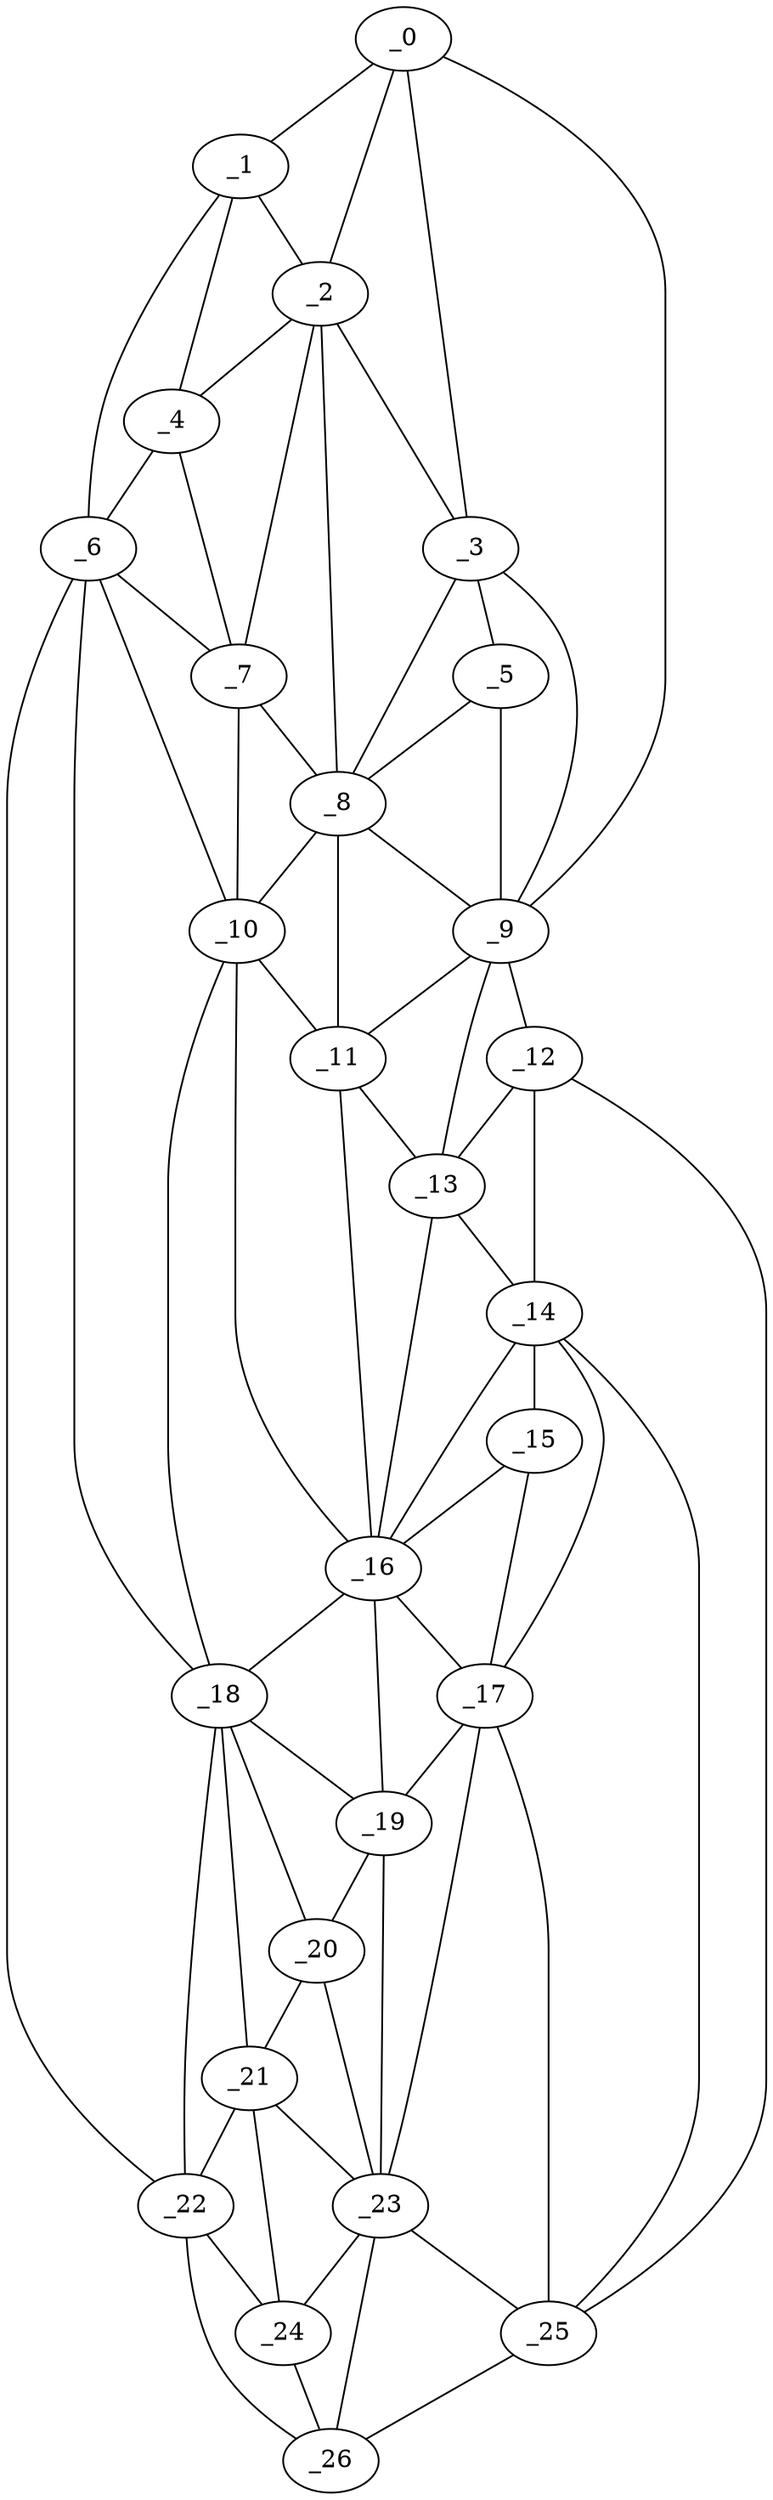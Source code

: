 graph "obj15__0.gxl" {
	_0	 [x=8,
		y=59];
	_1	 [x=8,
		y=79];
	_0 -- _1	 [valence=1];
	_2	 [x=16,
		y=62];
	_0 -- _2	 [valence=2];
	_3	 [x=17,
		y=57];
	_0 -- _3	 [valence=1];
	_9	 [x=30,
		y=48];
	_0 -- _9	 [valence=1];
	_1 -- _2	 [valence=1];
	_4	 [x=18,
		y=77];
	_1 -- _4	 [valence=2];
	_6	 [x=27,
		y=85];
	_1 -- _6	 [valence=1];
	_2 -- _3	 [valence=2];
	_2 -- _4	 [valence=2];
	_7	 [x=28,
		y=76];
	_2 -- _7	 [valence=2];
	_8	 [x=29,
		y=60];
	_2 -- _8	 [valence=1];
	_5	 [x=26,
		y=52];
	_3 -- _5	 [valence=2];
	_3 -- _8	 [valence=2];
	_3 -- _9	 [valence=2];
	_4 -- _6	 [valence=1];
	_4 -- _7	 [valence=1];
	_5 -- _8	 [valence=2];
	_5 -- _9	 [valence=1];
	_6 -- _7	 [valence=1];
	_10	 [x=36,
		y=76];
	_6 -- _10	 [valence=2];
	_18	 [x=78,
		y=68];
	_6 -- _18	 [valence=2];
	_22	 [x=104,
		y=83];
	_6 -- _22	 [valence=1];
	_7 -- _8	 [valence=1];
	_7 -- _10	 [valence=2];
	_8 -- _9	 [valence=2];
	_8 -- _10	 [valence=2];
	_11	 [x=42,
		y=62];
	_8 -- _11	 [valence=1];
	_9 -- _11	 [valence=2];
	_12	 [x=50,
		y=46];
	_9 -- _12	 [valence=1];
	_13	 [x=50,
		y=52];
	_9 -- _13	 [valence=1];
	_10 -- _11	 [valence=2];
	_16	 [x=68,
		y=59];
	_10 -- _16	 [valence=2];
	_10 -- _18	 [valence=2];
	_11 -- _13	 [valence=2];
	_11 -- _16	 [valence=2];
	_12 -- _13	 [valence=2];
	_14	 [x=60,
		y=50];
	_12 -- _14	 [valence=1];
	_25	 [x=118,
		y=46];
	_12 -- _25	 [valence=1];
	_13 -- _14	 [valence=2];
	_13 -- _16	 [valence=2];
	_15	 [x=67,
		y=54];
	_14 -- _15	 [valence=1];
	_14 -- _16	 [valence=1];
	_17	 [x=72,
		y=54];
	_14 -- _17	 [valence=2];
	_14 -- _25	 [valence=1];
	_15 -- _16	 [valence=2];
	_15 -- _17	 [valence=2];
	_16 -- _17	 [valence=1];
	_16 -- _18	 [valence=2];
	_19	 [x=80,
		y=58];
	_16 -- _19	 [valence=2];
	_17 -- _19	 [valence=2];
	_23	 [x=111,
		y=51];
	_17 -- _23	 [valence=1];
	_17 -- _25	 [valence=2];
	_18 -- _19	 [valence=2];
	_20	 [x=86,
		y=66];
	_18 -- _20	 [valence=2];
	_21	 [x=94,
		y=74];
	_18 -- _21	 [valence=1];
	_18 -- _22	 [valence=2];
	_19 -- _20	 [valence=2];
	_19 -- _23	 [valence=1];
	_20 -- _21	 [valence=2];
	_20 -- _23	 [valence=2];
	_21 -- _22	 [valence=2];
	_21 -- _23	 [valence=2];
	_24	 [x=111,
		y=74];
	_21 -- _24	 [valence=2];
	_22 -- _24	 [valence=1];
	_26	 [x=124,
		y=70];
	_22 -- _26	 [valence=1];
	_23 -- _24	 [valence=2];
	_23 -- _25	 [valence=1];
	_23 -- _26	 [valence=2];
	_24 -- _26	 [valence=1];
	_25 -- _26	 [valence=1];
}
